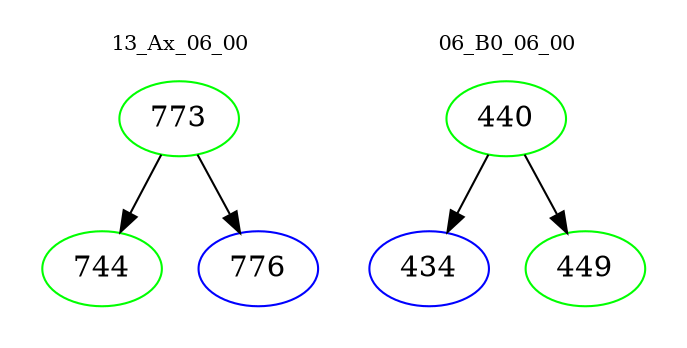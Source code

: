 digraph{
subgraph cluster_0 {
color = white
label = "13_Ax_06_00";
fontsize=10;
T0_773 [label="773", color="green"]
T0_773 -> T0_744 [color="black"]
T0_744 [label="744", color="green"]
T0_773 -> T0_776 [color="black"]
T0_776 [label="776", color="blue"]
}
subgraph cluster_1 {
color = white
label = "06_B0_06_00";
fontsize=10;
T1_440 [label="440", color="green"]
T1_440 -> T1_434 [color="black"]
T1_434 [label="434", color="blue"]
T1_440 -> T1_449 [color="black"]
T1_449 [label="449", color="green"]
}
}

